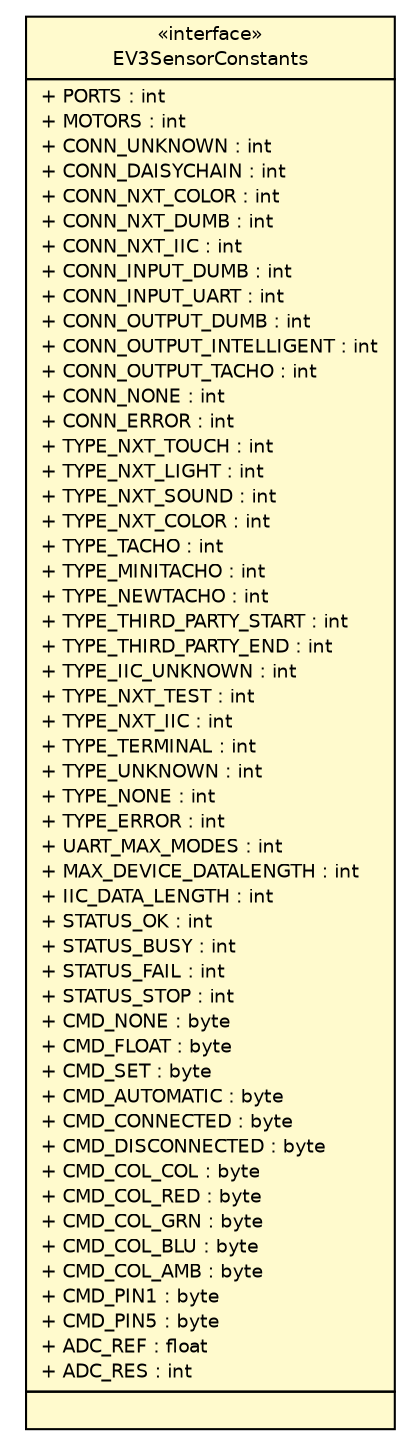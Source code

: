 #!/usr/local/bin/dot
#
# Class diagram 
# Generated by UMLGraph version R5_6-24-gf6e263 (http://www.umlgraph.org/)
#

digraph G {
	edge [fontname="Helvetica",fontsize=10,labelfontname="Helvetica",labelfontsize=10];
	node [fontname="Helvetica",fontsize=10,shape=plaintext];
	nodesep=0.25;
	ranksep=0.5;
	// lejos.hardware.sensor.EV3SensorConstants
	c3682 [label=<<table title="lejos.hardware.sensor.EV3SensorConstants" border="0" cellborder="1" cellspacing="0" cellpadding="2" port="p" bgcolor="lemonChiffon" href="./EV3SensorConstants.html">
		<tr><td><table border="0" cellspacing="0" cellpadding="1">
<tr><td align="center" balign="center"> &#171;interface&#187; </td></tr>
<tr><td align="center" balign="center"> EV3SensorConstants </td></tr>
		</table></td></tr>
		<tr><td><table border="0" cellspacing="0" cellpadding="1">
<tr><td align="left" balign="left"> + PORTS : int </td></tr>
<tr><td align="left" balign="left"> + MOTORS : int </td></tr>
<tr><td align="left" balign="left"> + CONN_UNKNOWN : int </td></tr>
<tr><td align="left" balign="left"> + CONN_DAISYCHAIN : int </td></tr>
<tr><td align="left" balign="left"> + CONN_NXT_COLOR : int </td></tr>
<tr><td align="left" balign="left"> + CONN_NXT_DUMB : int </td></tr>
<tr><td align="left" balign="left"> + CONN_NXT_IIC : int </td></tr>
<tr><td align="left" balign="left"> + CONN_INPUT_DUMB : int </td></tr>
<tr><td align="left" balign="left"> + CONN_INPUT_UART : int </td></tr>
<tr><td align="left" balign="left"> + CONN_OUTPUT_DUMB : int </td></tr>
<tr><td align="left" balign="left"> + CONN_OUTPUT_INTELLIGENT : int </td></tr>
<tr><td align="left" balign="left"> + CONN_OUTPUT_TACHO : int </td></tr>
<tr><td align="left" balign="left"> + CONN_NONE : int </td></tr>
<tr><td align="left" balign="left"> + CONN_ERROR : int </td></tr>
<tr><td align="left" balign="left"> + TYPE_NXT_TOUCH : int </td></tr>
<tr><td align="left" balign="left"> + TYPE_NXT_LIGHT : int </td></tr>
<tr><td align="left" balign="left"> + TYPE_NXT_SOUND : int </td></tr>
<tr><td align="left" balign="left"> + TYPE_NXT_COLOR : int </td></tr>
<tr><td align="left" balign="left"> + TYPE_TACHO : int </td></tr>
<tr><td align="left" balign="left"> + TYPE_MINITACHO : int </td></tr>
<tr><td align="left" balign="left"> + TYPE_NEWTACHO : int </td></tr>
<tr><td align="left" balign="left"> + TYPE_THIRD_PARTY_START : int </td></tr>
<tr><td align="left" balign="left"> + TYPE_THIRD_PARTY_END : int </td></tr>
<tr><td align="left" balign="left"> + TYPE_IIC_UNKNOWN : int </td></tr>
<tr><td align="left" balign="left"> + TYPE_NXT_TEST : int </td></tr>
<tr><td align="left" balign="left"> + TYPE_NXT_IIC : int </td></tr>
<tr><td align="left" balign="left"> + TYPE_TERMINAL : int </td></tr>
<tr><td align="left" balign="left"> + TYPE_UNKNOWN : int </td></tr>
<tr><td align="left" balign="left"> + TYPE_NONE : int </td></tr>
<tr><td align="left" balign="left"> + TYPE_ERROR : int </td></tr>
<tr><td align="left" balign="left"> + UART_MAX_MODES : int </td></tr>
<tr><td align="left" balign="left"> + MAX_DEVICE_DATALENGTH : int </td></tr>
<tr><td align="left" balign="left"> + IIC_DATA_LENGTH : int </td></tr>
<tr><td align="left" balign="left"> + STATUS_OK : int </td></tr>
<tr><td align="left" balign="left"> + STATUS_BUSY : int </td></tr>
<tr><td align="left" balign="left"> + STATUS_FAIL : int </td></tr>
<tr><td align="left" balign="left"> + STATUS_STOP : int </td></tr>
<tr><td align="left" balign="left"> + CMD_NONE : byte </td></tr>
<tr><td align="left" balign="left"> + CMD_FLOAT : byte </td></tr>
<tr><td align="left" balign="left"> + CMD_SET : byte </td></tr>
<tr><td align="left" balign="left"> + CMD_AUTOMATIC : byte </td></tr>
<tr><td align="left" balign="left"> + CMD_CONNECTED : byte </td></tr>
<tr><td align="left" balign="left"> + CMD_DISCONNECTED : byte </td></tr>
<tr><td align="left" balign="left"> + CMD_COL_COL : byte </td></tr>
<tr><td align="left" balign="left"> + CMD_COL_RED : byte </td></tr>
<tr><td align="left" balign="left"> + CMD_COL_GRN : byte </td></tr>
<tr><td align="left" balign="left"> + CMD_COL_BLU : byte </td></tr>
<tr><td align="left" balign="left"> + CMD_COL_AMB : byte </td></tr>
<tr><td align="left" balign="left"> + CMD_PIN1 : byte </td></tr>
<tr><td align="left" balign="left"> + CMD_PIN5 : byte </td></tr>
<tr><td align="left" balign="left"> + ADC_REF : float </td></tr>
<tr><td align="left" balign="left"> + ADC_RES : int </td></tr>
		</table></td></tr>
		<tr><td><table border="0" cellspacing="0" cellpadding="1">
<tr><td align="left" balign="left">  </td></tr>
		</table></td></tr>
		</table>>, URL="./EV3SensorConstants.html", fontname="Helvetica", fontcolor="black", fontsize=9.0];
}

